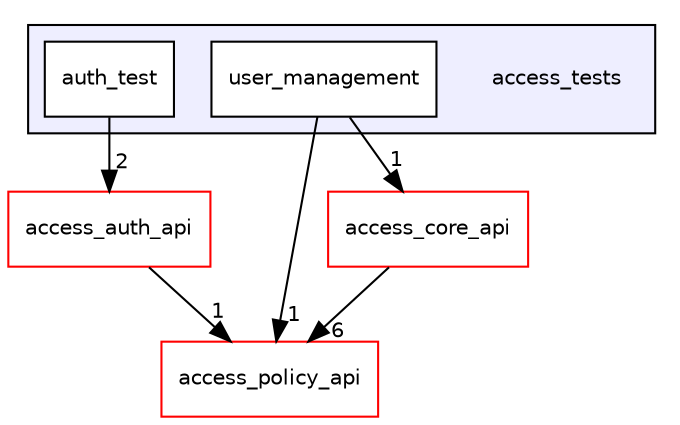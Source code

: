 digraph "access_tests" {
  compound=true
  node [ fontsize="10", fontname="Helvetica"];
  edge [ labelfontsize="10", labelfontname="Helvetica"];
  subgraph clusterdir_5730ed08089846f29f0e37259ba9e5bb {
    graph [ bgcolor="#eeeeff", pencolor="black", label="" URL="dir_5730ed08089846f29f0e37259ba9e5bb.html"];
    dir_5730ed08089846f29f0e37259ba9e5bb [shape=plaintext label="access_tests"];
    dir_2a75b80ffbc1ce50fe1d4085dbc8d31d [shape=box label="auth_test" color="black" fillcolor="white" style="filled" URL="dir_2a75b80ffbc1ce50fe1d4085dbc8d31d.html"];
    dir_74bc3b26acd3650a325837a8ffcdf51a [shape=box label="user_management" color="black" fillcolor="white" style="filled" URL="dir_74bc3b26acd3650a325837a8ffcdf51a.html"];
  }
  dir_f09f96038abb9788ce35ead44b7d19f6 [shape=box label="access_policy_api" fillcolor="white" style="filled" color="red" URL="dir_f09f96038abb9788ce35ead44b7d19f6.html"];
  dir_7e4dab425606acec96969abf19ab4dc9 [shape=box label="access_core_api" fillcolor="white" style="filled" color="red" URL="dir_7e4dab425606acec96969abf19ab4dc9.html"];
  dir_abb8f3e6aace721b4af5cb11cd0446ba [shape=box label="access_auth_api" fillcolor="white" style="filled" color="red" URL="dir_abb8f3e6aace721b4af5cb11cd0446ba.html"];
  dir_74bc3b26acd3650a325837a8ffcdf51a->dir_f09f96038abb9788ce35ead44b7d19f6 [headlabel="1", labeldistance=1.5 headhref="dir_000021_000014.html"];
  dir_74bc3b26acd3650a325837a8ffcdf51a->dir_7e4dab425606acec96969abf19ab4dc9 [headlabel="1", labeldistance=1.5 headhref="dir_000021_000004.html"];
  dir_2a75b80ffbc1ce50fe1d4085dbc8d31d->dir_abb8f3e6aace721b4af5cb11cd0446ba [headlabel="2", labeldistance=1.5 headhref="dir_000020_000000.html"];
  dir_7e4dab425606acec96969abf19ab4dc9->dir_f09f96038abb9788ce35ead44b7d19f6 [headlabel="6", labeldistance=1.5 headhref="dir_000004_000014.html"];
  dir_abb8f3e6aace721b4af5cb11cd0446ba->dir_f09f96038abb9788ce35ead44b7d19f6 [headlabel="1", labeldistance=1.5 headhref="dir_000000_000014.html"];
}
